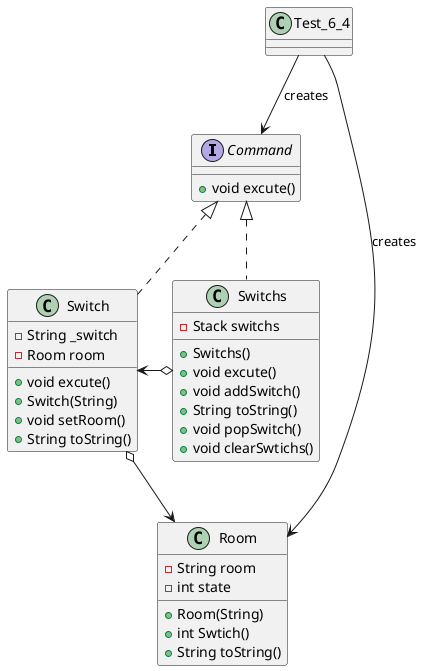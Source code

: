@startuml

interface Command{
    + void excute()
}

class Room {
    - String room
    - int state
    + Room(String)
    + int Swtich()
    + String toString()
}

class Switch implements Command{
    - String _switch
    - Room room
    + void excute()
    + Switch(String)
    + void setRoom()
    + String toString()
}

class Switchs implements Command{
    - Stack switchs
    + Switchs()
    + void excute()
    + void addSwitch()
    + String toString()
    + void popSwitch()
    + void clearSwtichs()
}

Switch o--> Room
Switchs o-l-> Switch

class Test_6_4
Test_6_4 --> Command : creates 
Test_6_4 --> Room : creates

@enduml